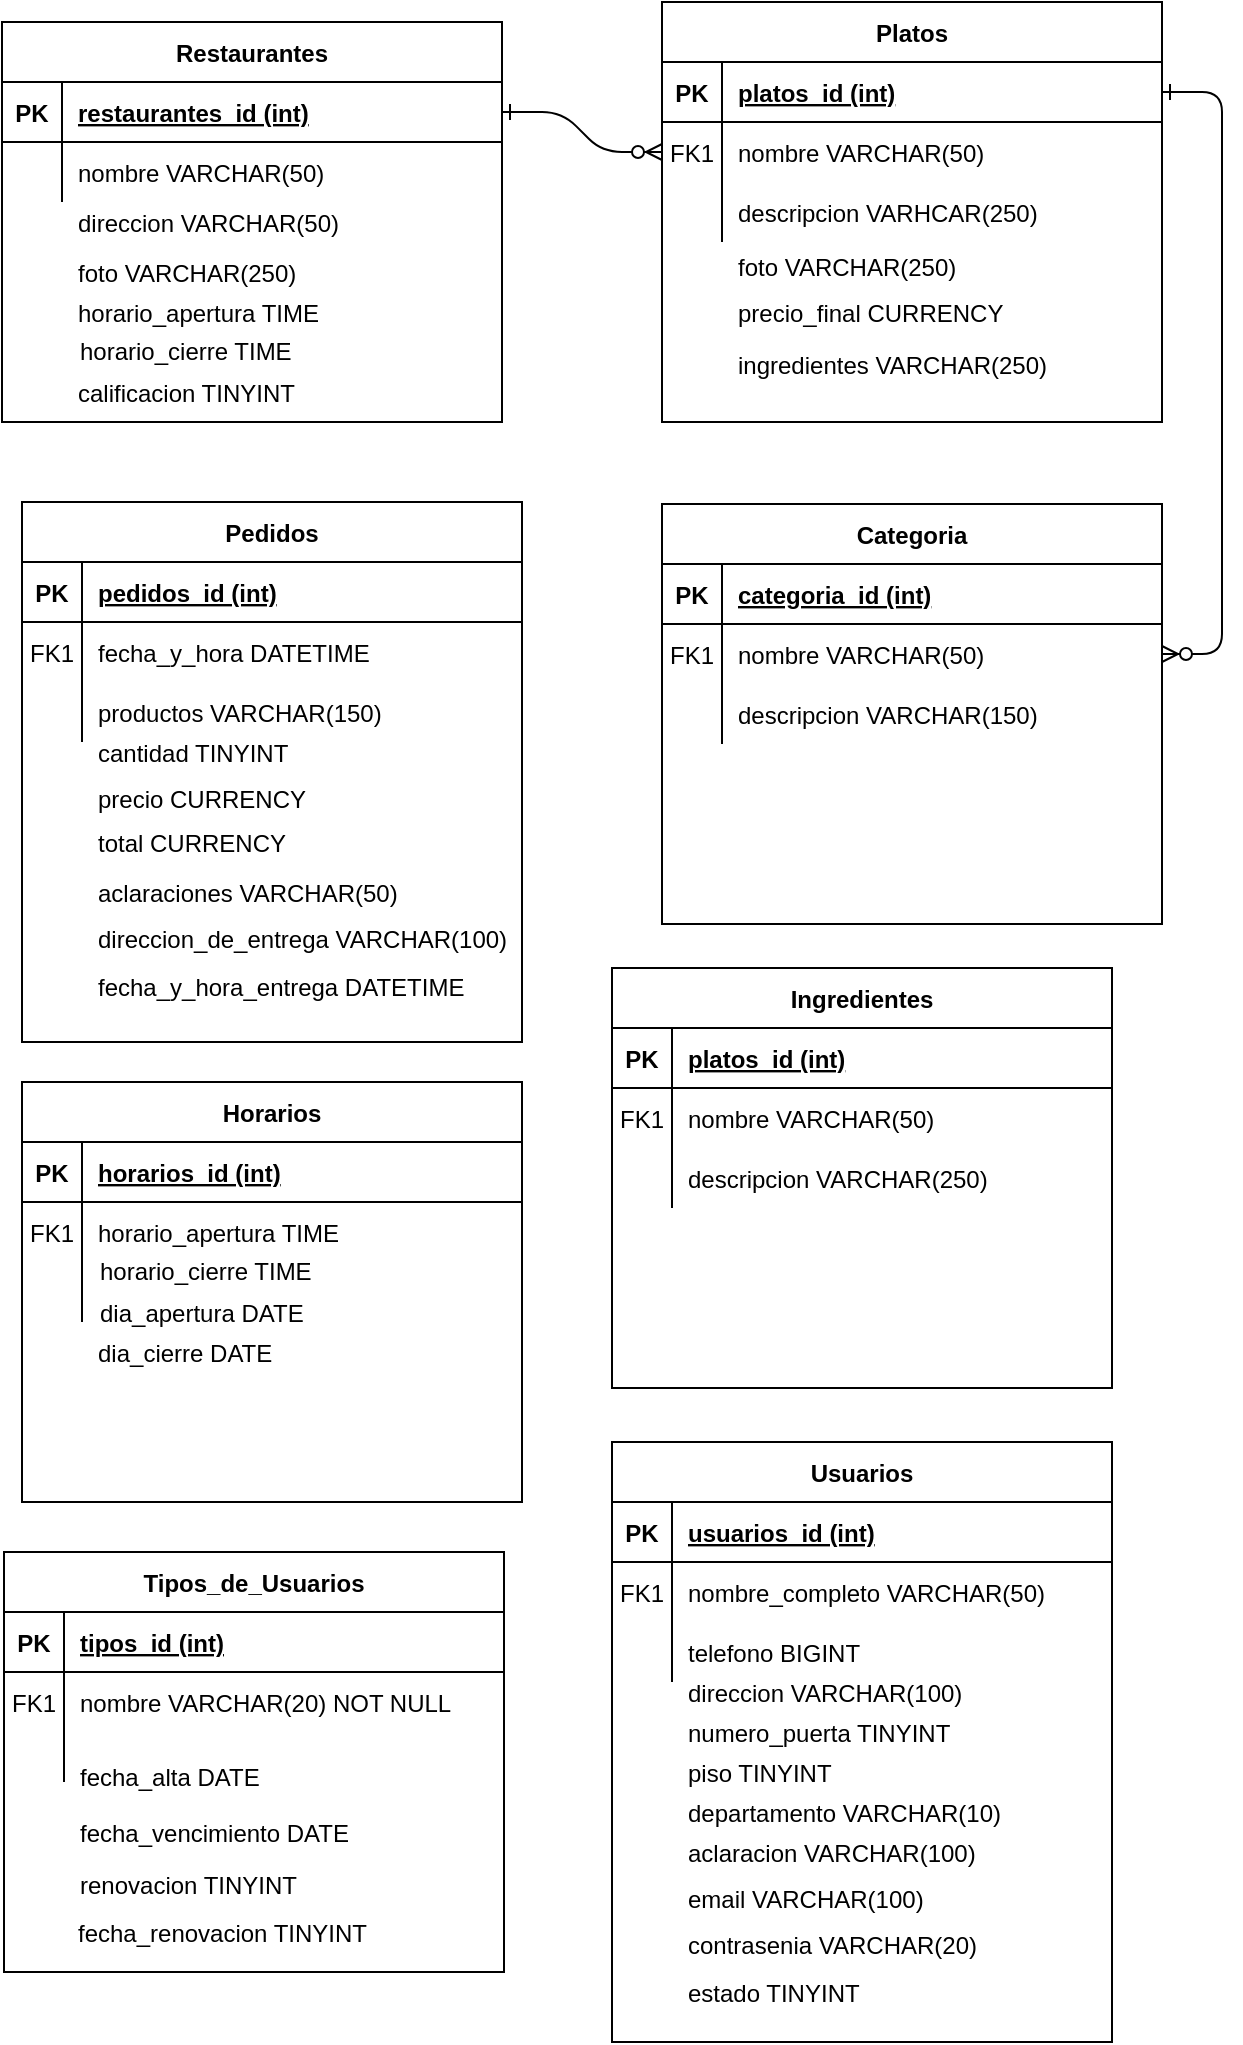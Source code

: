 <mxfile version="14.5.1" type="device"><diagram id="R2lEEEUBdFMjLlhIrx00" name="Page-1"><mxGraphModel dx="870" dy="537" grid="1" gridSize="10" guides="1" tooltips="1" connect="1" arrows="1" fold="1" page="1" pageScale="1" pageWidth="850" pageHeight="1100" math="0" shadow="0" extFonts="Permanent Marker^https://fonts.googleapis.com/css?family=Permanent+Marker"><root><mxCell id="0"/><mxCell id="1" parent="0"/><mxCell id="C-vyLk0tnHw3VtMMgP7b-1" value="" style="edgeStyle=entityRelationEdgeStyle;endArrow=ERzeroToMany;startArrow=ERone;endFill=1;startFill=0;" parent="1" source="C-vyLk0tnHw3VtMMgP7b-24" target="C-vyLk0tnHw3VtMMgP7b-6" edge="1"><mxGeometry width="100" height="100" relative="1" as="geometry"><mxPoint x="340" y="720" as="sourcePoint"/><mxPoint x="440" y="620" as="targetPoint"/></mxGeometry></mxCell><mxCell id="C-vyLk0tnHw3VtMMgP7b-12" value="" style="edgeStyle=entityRelationEdgeStyle;endArrow=ERzeroToMany;startArrow=ERone;endFill=1;startFill=0;" parent="1" source="C-vyLk0tnHw3VtMMgP7b-3" target="C-vyLk0tnHw3VtMMgP7b-17" edge="1"><mxGeometry width="100" height="100" relative="1" as="geometry"><mxPoint x="400" y="180" as="sourcePoint"/><mxPoint x="460" y="205" as="targetPoint"/></mxGeometry></mxCell><mxCell id="C-vyLk0tnHw3VtMMgP7b-2" value="Platos" style="shape=table;startSize=30;container=1;collapsible=1;childLayout=tableLayout;fixedRows=1;rowLines=0;fontStyle=1;align=center;resizeLast=1;" parent="1" vertex="1"><mxGeometry x="450" y="120" width="250" height="210" as="geometry"/></mxCell><mxCell id="C-vyLk0tnHw3VtMMgP7b-3" value="" style="shape=partialRectangle;collapsible=0;dropTarget=0;pointerEvents=0;fillColor=none;points=[[0,0.5],[1,0.5]];portConstraint=eastwest;top=0;left=0;right=0;bottom=1;" parent="C-vyLk0tnHw3VtMMgP7b-2" vertex="1"><mxGeometry y="30" width="250" height="30" as="geometry"/></mxCell><mxCell id="C-vyLk0tnHw3VtMMgP7b-4" value="PK" style="shape=partialRectangle;overflow=hidden;connectable=0;fillColor=none;top=0;left=0;bottom=0;right=0;fontStyle=1;" parent="C-vyLk0tnHw3VtMMgP7b-3" vertex="1"><mxGeometry width="30" height="30" as="geometry"/></mxCell><mxCell id="C-vyLk0tnHw3VtMMgP7b-5" value="platos_id (int)" style="shape=partialRectangle;overflow=hidden;connectable=0;fillColor=none;top=0;left=0;bottom=0;right=0;align=left;spacingLeft=6;fontStyle=5;" parent="C-vyLk0tnHw3VtMMgP7b-3" vertex="1"><mxGeometry x="30" width="220" height="30" as="geometry"/></mxCell><mxCell id="C-vyLk0tnHw3VtMMgP7b-6" value="" style="shape=partialRectangle;collapsible=0;dropTarget=0;pointerEvents=0;fillColor=none;points=[[0,0.5],[1,0.5]];portConstraint=eastwest;top=0;left=0;right=0;bottom=0;" parent="C-vyLk0tnHw3VtMMgP7b-2" vertex="1"><mxGeometry y="60" width="250" height="30" as="geometry"/></mxCell><mxCell id="C-vyLk0tnHw3VtMMgP7b-7" value="FK1" style="shape=partialRectangle;overflow=hidden;connectable=0;fillColor=none;top=0;left=0;bottom=0;right=0;" parent="C-vyLk0tnHw3VtMMgP7b-6" vertex="1"><mxGeometry width="30" height="30" as="geometry"/></mxCell><mxCell id="C-vyLk0tnHw3VtMMgP7b-8" value="nombre VARCHAR(50)" style="shape=partialRectangle;overflow=hidden;connectable=0;fillColor=none;top=0;left=0;bottom=0;right=0;align=left;spacingLeft=6;" parent="C-vyLk0tnHw3VtMMgP7b-6" vertex="1"><mxGeometry x="30" width="220" height="30" as="geometry"/></mxCell><mxCell id="C-vyLk0tnHw3VtMMgP7b-9" value="" style="shape=partialRectangle;collapsible=0;dropTarget=0;pointerEvents=0;fillColor=none;points=[[0,0.5],[1,0.5]];portConstraint=eastwest;top=0;left=0;right=0;bottom=0;" parent="C-vyLk0tnHw3VtMMgP7b-2" vertex="1"><mxGeometry y="90" width="250" height="30" as="geometry"/></mxCell><mxCell id="C-vyLk0tnHw3VtMMgP7b-10" value="" style="shape=partialRectangle;overflow=hidden;connectable=0;fillColor=none;top=0;left=0;bottom=0;right=0;" parent="C-vyLk0tnHw3VtMMgP7b-9" vertex="1"><mxGeometry width="30" height="30" as="geometry"/></mxCell><mxCell id="C-vyLk0tnHw3VtMMgP7b-11" value="descripcion VARHCAR(250)" style="shape=partialRectangle;overflow=hidden;connectable=0;fillColor=none;top=0;left=0;bottom=0;right=0;align=left;spacingLeft=6;" parent="C-vyLk0tnHw3VtMMgP7b-9" vertex="1"><mxGeometry x="30" width="220" height="30" as="geometry"/></mxCell><mxCell id="C-vyLk0tnHw3VtMMgP7b-13" value="Categoria" style="shape=table;startSize=30;container=1;collapsible=1;childLayout=tableLayout;fixedRows=1;rowLines=0;fontStyle=1;align=center;resizeLast=1;" parent="1" vertex="1"><mxGeometry x="450" y="371" width="250" height="210" as="geometry"/></mxCell><mxCell id="C-vyLk0tnHw3VtMMgP7b-14" value="" style="shape=partialRectangle;collapsible=0;dropTarget=0;pointerEvents=0;fillColor=none;points=[[0,0.5],[1,0.5]];portConstraint=eastwest;top=0;left=0;right=0;bottom=1;" parent="C-vyLk0tnHw3VtMMgP7b-13" vertex="1"><mxGeometry y="30" width="250" height="30" as="geometry"/></mxCell><mxCell id="C-vyLk0tnHw3VtMMgP7b-15" value="PK" style="shape=partialRectangle;overflow=hidden;connectable=0;fillColor=none;top=0;left=0;bottom=0;right=0;fontStyle=1;" parent="C-vyLk0tnHw3VtMMgP7b-14" vertex="1"><mxGeometry width="30" height="30" as="geometry"/></mxCell><mxCell id="C-vyLk0tnHw3VtMMgP7b-16" value="categoria_id (int)" style="shape=partialRectangle;overflow=hidden;connectable=0;fillColor=none;top=0;left=0;bottom=0;right=0;align=left;spacingLeft=6;fontStyle=5;" parent="C-vyLk0tnHw3VtMMgP7b-14" vertex="1"><mxGeometry x="30" width="220" height="30" as="geometry"/></mxCell><mxCell id="C-vyLk0tnHw3VtMMgP7b-17" value="" style="shape=partialRectangle;collapsible=0;dropTarget=0;pointerEvents=0;fillColor=none;points=[[0,0.5],[1,0.5]];portConstraint=eastwest;top=0;left=0;right=0;bottom=0;" parent="C-vyLk0tnHw3VtMMgP7b-13" vertex="1"><mxGeometry y="60" width="250" height="30" as="geometry"/></mxCell><mxCell id="C-vyLk0tnHw3VtMMgP7b-18" value="FK1" style="shape=partialRectangle;overflow=hidden;connectable=0;fillColor=none;top=0;left=0;bottom=0;right=0;" parent="C-vyLk0tnHw3VtMMgP7b-17" vertex="1"><mxGeometry width="30" height="30" as="geometry"/></mxCell><mxCell id="C-vyLk0tnHw3VtMMgP7b-19" value="nombre VARCHAR(50)" style="shape=partialRectangle;overflow=hidden;connectable=0;fillColor=none;top=0;left=0;bottom=0;right=0;align=left;spacingLeft=6;" parent="C-vyLk0tnHw3VtMMgP7b-17" vertex="1"><mxGeometry x="30" width="220" height="30" as="geometry"/></mxCell><mxCell id="C-vyLk0tnHw3VtMMgP7b-20" value="" style="shape=partialRectangle;collapsible=0;dropTarget=0;pointerEvents=0;fillColor=none;points=[[0,0.5],[1,0.5]];portConstraint=eastwest;top=0;left=0;right=0;bottom=0;" parent="C-vyLk0tnHw3VtMMgP7b-13" vertex="1"><mxGeometry y="90" width="250" height="30" as="geometry"/></mxCell><mxCell id="C-vyLk0tnHw3VtMMgP7b-21" value="" style="shape=partialRectangle;overflow=hidden;connectable=0;fillColor=none;top=0;left=0;bottom=0;right=0;" parent="C-vyLk0tnHw3VtMMgP7b-20" vertex="1"><mxGeometry width="30" height="30" as="geometry"/></mxCell><mxCell id="C-vyLk0tnHw3VtMMgP7b-22" value="descripcion VARCHAR(150)" style="shape=partialRectangle;overflow=hidden;connectable=0;fillColor=none;top=0;left=0;bottom=0;right=0;align=left;spacingLeft=6;" parent="C-vyLk0tnHw3VtMMgP7b-20" vertex="1"><mxGeometry x="30" width="220" height="30" as="geometry"/></mxCell><mxCell id="C-vyLk0tnHw3VtMMgP7b-23" value="Restaurantes" style="shape=table;startSize=30;container=1;collapsible=1;childLayout=tableLayout;fixedRows=1;rowLines=0;fontStyle=1;align=center;resizeLast=1;" parent="1" vertex="1"><mxGeometry x="120" y="130" width="250" height="200" as="geometry"/></mxCell><mxCell id="C-vyLk0tnHw3VtMMgP7b-24" value="" style="shape=partialRectangle;collapsible=0;dropTarget=0;pointerEvents=0;fillColor=none;points=[[0,0.5],[1,0.5]];portConstraint=eastwest;top=0;left=0;right=0;bottom=1;" parent="C-vyLk0tnHw3VtMMgP7b-23" vertex="1"><mxGeometry y="30" width="250" height="30" as="geometry"/></mxCell><mxCell id="C-vyLk0tnHw3VtMMgP7b-25" value="PK" style="shape=partialRectangle;overflow=hidden;connectable=0;fillColor=none;top=0;left=0;bottom=0;right=0;fontStyle=1;" parent="C-vyLk0tnHw3VtMMgP7b-24" vertex="1"><mxGeometry width="30" height="30" as="geometry"/></mxCell><mxCell id="C-vyLk0tnHw3VtMMgP7b-26" value="restaurantes_id (int)" style="shape=partialRectangle;overflow=hidden;connectable=0;fillColor=none;top=0;left=0;bottom=0;right=0;align=left;spacingLeft=6;fontStyle=5;" parent="C-vyLk0tnHw3VtMMgP7b-24" vertex="1"><mxGeometry x="30" width="220" height="30" as="geometry"/></mxCell><mxCell id="C-vyLk0tnHw3VtMMgP7b-27" value="" style="shape=partialRectangle;collapsible=0;dropTarget=0;pointerEvents=0;fillColor=none;points=[[0,0.5],[1,0.5]];portConstraint=eastwest;top=0;left=0;right=0;bottom=0;" parent="C-vyLk0tnHw3VtMMgP7b-23" vertex="1"><mxGeometry y="60" width="250" height="30" as="geometry"/></mxCell><mxCell id="C-vyLk0tnHw3VtMMgP7b-28" value="" style="shape=partialRectangle;overflow=hidden;connectable=0;fillColor=none;top=0;left=0;bottom=0;right=0;" parent="C-vyLk0tnHw3VtMMgP7b-27" vertex="1"><mxGeometry width="30" height="30" as="geometry"/></mxCell><mxCell id="C-vyLk0tnHw3VtMMgP7b-29" value="nombre VARCHAR(50)" style="shape=partialRectangle;overflow=hidden;connectable=0;fillColor=none;top=0;left=0;bottom=0;right=0;align=left;spacingLeft=6;" parent="C-vyLk0tnHw3VtMMgP7b-27" vertex="1"><mxGeometry x="30" width="220" height="30" as="geometry"/></mxCell><mxCell id="83PlPX0ELGOkBYxB2RAb-1" value="Pedidos" style="shape=table;startSize=30;container=1;collapsible=1;childLayout=tableLayout;fixedRows=1;rowLines=0;fontStyle=1;align=center;resizeLast=1;" vertex="1" parent="1"><mxGeometry x="130" y="370" width="250" height="270" as="geometry"/></mxCell><mxCell id="83PlPX0ELGOkBYxB2RAb-2" value="" style="shape=partialRectangle;collapsible=0;dropTarget=0;pointerEvents=0;fillColor=none;points=[[0,0.5],[1,0.5]];portConstraint=eastwest;top=0;left=0;right=0;bottom=1;" vertex="1" parent="83PlPX0ELGOkBYxB2RAb-1"><mxGeometry y="30" width="250" height="30" as="geometry"/></mxCell><mxCell id="83PlPX0ELGOkBYxB2RAb-3" value="PK" style="shape=partialRectangle;overflow=hidden;connectable=0;fillColor=none;top=0;left=0;bottom=0;right=0;fontStyle=1;" vertex="1" parent="83PlPX0ELGOkBYxB2RAb-2"><mxGeometry width="30" height="30" as="geometry"/></mxCell><mxCell id="83PlPX0ELGOkBYxB2RAb-4" value="pedidos_id (int)" style="shape=partialRectangle;overflow=hidden;connectable=0;fillColor=none;top=0;left=0;bottom=0;right=0;align=left;spacingLeft=6;fontStyle=5;" vertex="1" parent="83PlPX0ELGOkBYxB2RAb-2"><mxGeometry x="30" width="220" height="30" as="geometry"/></mxCell><mxCell id="83PlPX0ELGOkBYxB2RAb-5" value="" style="shape=partialRectangle;collapsible=0;dropTarget=0;pointerEvents=0;fillColor=none;points=[[0,0.5],[1,0.5]];portConstraint=eastwest;top=0;left=0;right=0;bottom=0;" vertex="1" parent="83PlPX0ELGOkBYxB2RAb-1"><mxGeometry y="60" width="250" height="30" as="geometry"/></mxCell><mxCell id="83PlPX0ELGOkBYxB2RAb-6" value="FK1" style="shape=partialRectangle;overflow=hidden;connectable=0;fillColor=none;top=0;left=0;bottom=0;right=0;" vertex="1" parent="83PlPX0ELGOkBYxB2RAb-5"><mxGeometry width="30" height="30" as="geometry"/></mxCell><mxCell id="83PlPX0ELGOkBYxB2RAb-7" value="fecha_y_hora DATETIME" style="shape=partialRectangle;overflow=hidden;connectable=0;fillColor=none;top=0;left=0;bottom=0;right=0;align=left;spacingLeft=6;" vertex="1" parent="83PlPX0ELGOkBYxB2RAb-5"><mxGeometry x="30" width="220" height="30" as="geometry"/></mxCell><mxCell id="83PlPX0ELGOkBYxB2RAb-8" value="" style="shape=partialRectangle;collapsible=0;dropTarget=0;pointerEvents=0;fillColor=none;points=[[0,0.5],[1,0.5]];portConstraint=eastwest;top=0;left=0;right=0;bottom=0;" vertex="1" parent="83PlPX0ELGOkBYxB2RAb-1"><mxGeometry y="90" width="250" height="30" as="geometry"/></mxCell><mxCell id="83PlPX0ELGOkBYxB2RAb-9" value="" style="shape=partialRectangle;overflow=hidden;connectable=0;fillColor=none;top=0;left=0;bottom=0;right=0;" vertex="1" parent="83PlPX0ELGOkBYxB2RAb-8"><mxGeometry width="30" height="30" as="geometry"/></mxCell><mxCell id="83PlPX0ELGOkBYxB2RAb-10" value="productos VARCHAR(150)" style="shape=partialRectangle;overflow=hidden;connectable=0;fillColor=none;top=0;left=0;bottom=0;right=0;align=left;spacingLeft=6;" vertex="1" parent="83PlPX0ELGOkBYxB2RAb-8"><mxGeometry x="30" width="220" height="30" as="geometry"/></mxCell><mxCell id="83PlPX0ELGOkBYxB2RAb-11" value="direccion VARCHAR(50)" style="shape=partialRectangle;overflow=hidden;connectable=0;fillColor=none;top=0;left=0;bottom=0;right=0;align=left;spacingLeft=6;" vertex="1" parent="1"><mxGeometry x="150" y="215" width="220" height="30" as="geometry"/></mxCell><mxCell id="83PlPX0ELGOkBYxB2RAb-12" value="foto VARCHAR(250)" style="shape=partialRectangle;overflow=hidden;connectable=0;fillColor=none;top=0;left=0;bottom=0;right=0;align=left;spacingLeft=6;" vertex="1" parent="1"><mxGeometry x="150" y="240" width="220" height="30" as="geometry"/></mxCell><mxCell id="83PlPX0ELGOkBYxB2RAb-13" value="horario_apertura TIME" style="shape=partialRectangle;overflow=hidden;connectable=0;fillColor=none;top=0;left=0;bottom=0;right=0;align=left;spacingLeft=6;" vertex="1" parent="1"><mxGeometry x="150" y="260" width="220" height="30" as="geometry"/></mxCell><mxCell id="83PlPX0ELGOkBYxB2RAb-14" value="calificacion TINYINT" style="shape=partialRectangle;overflow=hidden;connectable=0;fillColor=none;top=0;left=0;bottom=0;right=0;align=left;spacingLeft=6;" vertex="1" parent="1"><mxGeometry x="150" y="300" width="220" height="30" as="geometry"/></mxCell><mxCell id="83PlPX0ELGOkBYxB2RAb-15" value="foto VARCHAR(250)" style="shape=partialRectangle;overflow=hidden;connectable=0;fillColor=none;top=0;left=0;bottom=0;right=0;align=left;spacingLeft=6;" vertex="1" parent="1"><mxGeometry x="480" y="237" width="220" height="30" as="geometry"/></mxCell><mxCell id="83PlPX0ELGOkBYxB2RAb-16" value="precio_final CURRENCY" style="shape=partialRectangle;overflow=hidden;connectable=0;fillColor=none;top=0;left=0;bottom=0;right=0;align=left;spacingLeft=6;" vertex="1" parent="1"><mxGeometry x="480" y="260" width="220" height="30" as="geometry"/></mxCell><mxCell id="83PlPX0ELGOkBYxB2RAb-17" value="ingredientes VARCHAR(250)" style="shape=partialRectangle;overflow=hidden;connectable=0;fillColor=none;top=0;left=0;bottom=0;right=0;align=left;spacingLeft=6;" vertex="1" parent="1"><mxGeometry x="480" y="286" width="220" height="30" as="geometry"/></mxCell><mxCell id="83PlPX0ELGOkBYxB2RAb-18" value="cantidad TINYINT" style="shape=partialRectangle;overflow=hidden;connectable=0;fillColor=none;top=0;left=0;bottom=0;right=0;align=left;spacingLeft=6;" vertex="1" parent="1"><mxGeometry x="160" y="480" width="220" height="30" as="geometry"/></mxCell><mxCell id="83PlPX0ELGOkBYxB2RAb-19" value="precio CURRENCY" style="shape=partialRectangle;overflow=hidden;connectable=0;fillColor=none;top=0;left=0;bottom=0;right=0;align=left;spacingLeft=6;" vertex="1" parent="1"><mxGeometry x="160" y="503" width="220" height="30" as="geometry"/></mxCell><mxCell id="83PlPX0ELGOkBYxB2RAb-20" value="total CURRENCY" style="shape=partialRectangle;overflow=hidden;connectable=0;fillColor=none;top=0;left=0;bottom=0;right=0;align=left;spacingLeft=6;" vertex="1" parent="1"><mxGeometry x="160" y="525" width="220" height="30" as="geometry"/></mxCell><mxCell id="83PlPX0ELGOkBYxB2RAb-21" value="aclaraciones VARCHAR(50)" style="shape=partialRectangle;overflow=hidden;connectable=0;fillColor=none;top=0;left=0;bottom=0;right=0;align=left;spacingLeft=6;" vertex="1" parent="1"><mxGeometry x="160" y="550" width="220" height="30" as="geometry"/></mxCell><mxCell id="83PlPX0ELGOkBYxB2RAb-22" value="direccion_de_entrega VARCHAR(100)" style="shape=partialRectangle;overflow=hidden;connectable=0;fillColor=none;top=0;left=0;bottom=0;right=0;align=left;spacingLeft=6;" vertex="1" parent="1"><mxGeometry x="160" y="573" width="220" height="30" as="geometry"/></mxCell><mxCell id="83PlPX0ELGOkBYxB2RAb-23" value="fecha_y_hora_entrega DATETIME" style="shape=partialRectangle;overflow=hidden;connectable=0;fillColor=none;top=0;left=0;bottom=0;right=0;align=left;spacingLeft=6;" vertex="1" parent="1"><mxGeometry x="160" y="597" width="220" height="30" as="geometry"/></mxCell><mxCell id="83PlPX0ELGOkBYxB2RAb-24" value="Ingredientes" style="shape=table;startSize=30;container=1;collapsible=1;childLayout=tableLayout;fixedRows=1;rowLines=0;fontStyle=1;align=center;resizeLast=1;" vertex="1" parent="1"><mxGeometry x="425" y="603" width="250" height="210" as="geometry"/></mxCell><mxCell id="83PlPX0ELGOkBYxB2RAb-25" value="" style="shape=partialRectangle;collapsible=0;dropTarget=0;pointerEvents=0;fillColor=none;points=[[0,0.5],[1,0.5]];portConstraint=eastwest;top=0;left=0;right=0;bottom=1;" vertex="1" parent="83PlPX0ELGOkBYxB2RAb-24"><mxGeometry y="30" width="250" height="30" as="geometry"/></mxCell><mxCell id="83PlPX0ELGOkBYxB2RAb-26" value="PK" style="shape=partialRectangle;overflow=hidden;connectable=0;fillColor=none;top=0;left=0;bottom=0;right=0;fontStyle=1;" vertex="1" parent="83PlPX0ELGOkBYxB2RAb-25"><mxGeometry width="30" height="30" as="geometry"/></mxCell><mxCell id="83PlPX0ELGOkBYxB2RAb-27" value="platos_id (int)" style="shape=partialRectangle;overflow=hidden;connectable=0;fillColor=none;top=0;left=0;bottom=0;right=0;align=left;spacingLeft=6;fontStyle=5;" vertex="1" parent="83PlPX0ELGOkBYxB2RAb-25"><mxGeometry x="30" width="220" height="30" as="geometry"/></mxCell><mxCell id="83PlPX0ELGOkBYxB2RAb-28" value="" style="shape=partialRectangle;collapsible=0;dropTarget=0;pointerEvents=0;fillColor=none;points=[[0,0.5],[1,0.5]];portConstraint=eastwest;top=0;left=0;right=0;bottom=0;" vertex="1" parent="83PlPX0ELGOkBYxB2RAb-24"><mxGeometry y="60" width="250" height="30" as="geometry"/></mxCell><mxCell id="83PlPX0ELGOkBYxB2RAb-29" value="FK1" style="shape=partialRectangle;overflow=hidden;connectable=0;fillColor=none;top=0;left=0;bottom=0;right=0;" vertex="1" parent="83PlPX0ELGOkBYxB2RAb-28"><mxGeometry width="30" height="30" as="geometry"/></mxCell><mxCell id="83PlPX0ELGOkBYxB2RAb-30" value="nombre VARCHAR(50)" style="shape=partialRectangle;overflow=hidden;connectable=0;fillColor=none;top=0;left=0;bottom=0;right=0;align=left;spacingLeft=6;" vertex="1" parent="83PlPX0ELGOkBYxB2RAb-28"><mxGeometry x="30" width="220" height="30" as="geometry"/></mxCell><mxCell id="83PlPX0ELGOkBYxB2RAb-31" value="" style="shape=partialRectangle;collapsible=0;dropTarget=0;pointerEvents=0;fillColor=none;points=[[0,0.5],[1,0.5]];portConstraint=eastwest;top=0;left=0;right=0;bottom=0;" vertex="1" parent="83PlPX0ELGOkBYxB2RAb-24"><mxGeometry y="90" width="250" height="30" as="geometry"/></mxCell><mxCell id="83PlPX0ELGOkBYxB2RAb-32" value="" style="shape=partialRectangle;overflow=hidden;connectable=0;fillColor=none;top=0;left=0;bottom=0;right=0;" vertex="1" parent="83PlPX0ELGOkBYxB2RAb-31"><mxGeometry width="30" height="30" as="geometry"/></mxCell><mxCell id="83PlPX0ELGOkBYxB2RAb-33" value="descripcion VARCHAR(250)" style="shape=partialRectangle;overflow=hidden;connectable=0;fillColor=none;top=0;left=0;bottom=0;right=0;align=left;spacingLeft=6;" vertex="1" parent="83PlPX0ELGOkBYxB2RAb-31"><mxGeometry x="30" width="220" height="30" as="geometry"/></mxCell><mxCell id="83PlPX0ELGOkBYxB2RAb-34" value="horario_cierre TIME" style="shape=partialRectangle;overflow=hidden;connectable=0;fillColor=none;top=0;left=0;bottom=0;right=0;align=left;spacingLeft=6;" vertex="1" parent="1"><mxGeometry x="151" y="279" width="220" height="30" as="geometry"/></mxCell><mxCell id="83PlPX0ELGOkBYxB2RAb-36" value="Horarios" style="shape=table;startSize=30;container=1;collapsible=1;childLayout=tableLayout;fixedRows=1;rowLines=0;fontStyle=1;align=center;resizeLast=1;" vertex="1" parent="1"><mxGeometry x="130" y="660" width="250" height="210" as="geometry"/></mxCell><mxCell id="83PlPX0ELGOkBYxB2RAb-37" value="" style="shape=partialRectangle;collapsible=0;dropTarget=0;pointerEvents=0;fillColor=none;points=[[0,0.5],[1,0.5]];portConstraint=eastwest;top=0;left=0;right=0;bottom=1;" vertex="1" parent="83PlPX0ELGOkBYxB2RAb-36"><mxGeometry y="30" width="250" height="30" as="geometry"/></mxCell><mxCell id="83PlPX0ELGOkBYxB2RAb-38" value="PK" style="shape=partialRectangle;overflow=hidden;connectable=0;fillColor=none;top=0;left=0;bottom=0;right=0;fontStyle=1;" vertex="1" parent="83PlPX0ELGOkBYxB2RAb-37"><mxGeometry width="30" height="30" as="geometry"/></mxCell><mxCell id="83PlPX0ELGOkBYxB2RAb-39" value="horarios_id (int)" style="shape=partialRectangle;overflow=hidden;connectable=0;fillColor=none;top=0;left=0;bottom=0;right=0;align=left;spacingLeft=6;fontStyle=5;" vertex="1" parent="83PlPX0ELGOkBYxB2RAb-37"><mxGeometry x="30" width="220" height="30" as="geometry"/></mxCell><mxCell id="83PlPX0ELGOkBYxB2RAb-40" value="" style="shape=partialRectangle;collapsible=0;dropTarget=0;pointerEvents=0;fillColor=none;points=[[0,0.5],[1,0.5]];portConstraint=eastwest;top=0;left=0;right=0;bottom=0;" vertex="1" parent="83PlPX0ELGOkBYxB2RAb-36"><mxGeometry y="60" width="250" height="30" as="geometry"/></mxCell><mxCell id="83PlPX0ELGOkBYxB2RAb-41" value="FK1" style="shape=partialRectangle;overflow=hidden;connectable=0;fillColor=none;top=0;left=0;bottom=0;right=0;" vertex="1" parent="83PlPX0ELGOkBYxB2RAb-40"><mxGeometry width="30" height="30" as="geometry"/></mxCell><mxCell id="83PlPX0ELGOkBYxB2RAb-42" value="" style="shape=partialRectangle;overflow=hidden;connectable=0;fillColor=none;top=0;left=0;bottom=0;right=0;align=left;spacingLeft=6;" vertex="1" parent="83PlPX0ELGOkBYxB2RAb-40"><mxGeometry x="30" width="220" height="30" as="geometry"/></mxCell><mxCell id="83PlPX0ELGOkBYxB2RAb-43" value="" style="shape=partialRectangle;collapsible=0;dropTarget=0;pointerEvents=0;fillColor=none;points=[[0,0.5],[1,0.5]];portConstraint=eastwest;top=0;left=0;right=0;bottom=0;" vertex="1" parent="83PlPX0ELGOkBYxB2RAb-36"><mxGeometry y="90" width="250" height="30" as="geometry"/></mxCell><mxCell id="83PlPX0ELGOkBYxB2RAb-44" value="" style="shape=partialRectangle;overflow=hidden;connectable=0;fillColor=none;top=0;left=0;bottom=0;right=0;" vertex="1" parent="83PlPX0ELGOkBYxB2RAb-43"><mxGeometry width="30" height="30" as="geometry"/></mxCell><mxCell id="83PlPX0ELGOkBYxB2RAb-45" value="" style="shape=partialRectangle;overflow=hidden;connectable=0;fillColor=none;top=0;left=0;bottom=0;right=0;align=left;spacingLeft=6;" vertex="1" parent="83PlPX0ELGOkBYxB2RAb-43"><mxGeometry x="30" width="220" height="30" as="geometry"/></mxCell><mxCell id="83PlPX0ELGOkBYxB2RAb-46" value="horario_apertura TIME" style="shape=partialRectangle;overflow=hidden;connectable=0;fillColor=none;top=0;left=0;bottom=0;right=0;align=left;spacingLeft=6;" vertex="1" parent="1"><mxGeometry x="160" y="720" width="220" height="30" as="geometry"/></mxCell><mxCell id="83PlPX0ELGOkBYxB2RAb-47" value="horario_cierre TIME" style="shape=partialRectangle;overflow=hidden;connectable=0;fillColor=none;top=0;left=0;bottom=0;right=0;align=left;spacingLeft=6;" vertex="1" parent="1"><mxGeometry x="161" y="739" width="220" height="30" as="geometry"/></mxCell><mxCell id="83PlPX0ELGOkBYxB2RAb-48" value="dia_apertura DATE" style="shape=partialRectangle;overflow=hidden;connectable=0;fillColor=none;top=0;left=0;bottom=0;right=0;align=left;spacingLeft=6;" vertex="1" parent="1"><mxGeometry x="161" y="760" width="220" height="30" as="geometry"/></mxCell><mxCell id="83PlPX0ELGOkBYxB2RAb-49" value="dia_cierre DATE" style="shape=partialRectangle;overflow=hidden;connectable=0;fillColor=none;top=0;left=0;bottom=0;right=0;align=left;spacingLeft=6;" vertex="1" parent="1"><mxGeometry x="160" y="780" width="220" height="30" as="geometry"/></mxCell><mxCell id="83PlPX0ELGOkBYxB2RAb-50" value="Usuarios" style="shape=table;startSize=30;container=1;collapsible=1;childLayout=tableLayout;fixedRows=1;rowLines=0;fontStyle=1;align=center;resizeLast=1;" vertex="1" parent="1"><mxGeometry x="425" y="840" width="250" height="300" as="geometry"/></mxCell><mxCell id="83PlPX0ELGOkBYxB2RAb-51" value="" style="shape=partialRectangle;collapsible=0;dropTarget=0;pointerEvents=0;fillColor=none;points=[[0,0.5],[1,0.5]];portConstraint=eastwest;top=0;left=0;right=0;bottom=1;" vertex="1" parent="83PlPX0ELGOkBYxB2RAb-50"><mxGeometry y="30" width="250" height="30" as="geometry"/></mxCell><mxCell id="83PlPX0ELGOkBYxB2RAb-52" value="PK" style="shape=partialRectangle;overflow=hidden;connectable=0;fillColor=none;top=0;left=0;bottom=0;right=0;fontStyle=1;" vertex="1" parent="83PlPX0ELGOkBYxB2RAb-51"><mxGeometry width="30" height="30" as="geometry"/></mxCell><mxCell id="83PlPX0ELGOkBYxB2RAb-53" value="usuarios_id (int)" style="shape=partialRectangle;overflow=hidden;connectable=0;fillColor=none;top=0;left=0;bottom=0;right=0;align=left;spacingLeft=6;fontStyle=5;" vertex="1" parent="83PlPX0ELGOkBYxB2RAb-51"><mxGeometry x="30" width="220" height="30" as="geometry"/></mxCell><mxCell id="83PlPX0ELGOkBYxB2RAb-54" value="" style="shape=partialRectangle;collapsible=0;dropTarget=0;pointerEvents=0;fillColor=none;points=[[0,0.5],[1,0.5]];portConstraint=eastwest;top=0;left=0;right=0;bottom=0;" vertex="1" parent="83PlPX0ELGOkBYxB2RAb-50"><mxGeometry y="60" width="250" height="30" as="geometry"/></mxCell><mxCell id="83PlPX0ELGOkBYxB2RAb-55" value="FK1" style="shape=partialRectangle;overflow=hidden;connectable=0;fillColor=none;top=0;left=0;bottom=0;right=0;" vertex="1" parent="83PlPX0ELGOkBYxB2RAb-54"><mxGeometry width="30" height="30" as="geometry"/></mxCell><mxCell id="83PlPX0ELGOkBYxB2RAb-56" value="nombre_completo VARCHAR(50)" style="shape=partialRectangle;overflow=hidden;connectable=0;fillColor=none;top=0;left=0;bottom=0;right=0;align=left;spacingLeft=6;" vertex="1" parent="83PlPX0ELGOkBYxB2RAb-54"><mxGeometry x="30" width="220" height="30" as="geometry"/></mxCell><mxCell id="83PlPX0ELGOkBYxB2RAb-57" value="" style="shape=partialRectangle;collapsible=0;dropTarget=0;pointerEvents=0;fillColor=none;points=[[0,0.5],[1,0.5]];portConstraint=eastwest;top=0;left=0;right=0;bottom=0;" vertex="1" parent="83PlPX0ELGOkBYxB2RAb-50"><mxGeometry y="90" width="250" height="30" as="geometry"/></mxCell><mxCell id="83PlPX0ELGOkBYxB2RAb-58" value="" style="shape=partialRectangle;overflow=hidden;connectable=0;fillColor=none;top=0;left=0;bottom=0;right=0;" vertex="1" parent="83PlPX0ELGOkBYxB2RAb-57"><mxGeometry width="30" height="30" as="geometry"/></mxCell><mxCell id="83PlPX0ELGOkBYxB2RAb-59" value="telefono BIGINT" style="shape=partialRectangle;overflow=hidden;connectable=0;fillColor=none;top=0;left=0;bottom=0;right=0;align=left;spacingLeft=6;" vertex="1" parent="83PlPX0ELGOkBYxB2RAb-57"><mxGeometry x="30" width="220" height="30" as="geometry"/></mxCell><mxCell id="83PlPX0ELGOkBYxB2RAb-60" value="direccion VARCHAR(100)" style="shape=partialRectangle;overflow=hidden;connectable=0;fillColor=none;top=0;left=0;bottom=0;right=0;align=left;spacingLeft=6;" vertex="1" parent="1"><mxGeometry x="455" y="950" width="220" height="30" as="geometry"/></mxCell><mxCell id="83PlPX0ELGOkBYxB2RAb-61" value="numero_puerta TINYINT" style="shape=partialRectangle;overflow=hidden;connectable=0;fillColor=none;top=0;left=0;bottom=0;right=0;align=left;spacingLeft=6;" vertex="1" parent="1"><mxGeometry x="455" y="970" width="220" height="30" as="geometry"/></mxCell><mxCell id="83PlPX0ELGOkBYxB2RAb-62" value="piso TINYINT" style="shape=partialRectangle;overflow=hidden;connectable=0;fillColor=none;top=0;left=0;bottom=0;right=0;align=left;spacingLeft=6;" vertex="1" parent="1"><mxGeometry x="455" y="990" width="220" height="30" as="geometry"/></mxCell><mxCell id="83PlPX0ELGOkBYxB2RAb-63" value="departamento VARCHAR(10)" style="shape=partialRectangle;overflow=hidden;connectable=0;fillColor=none;top=0;left=0;bottom=0;right=0;align=left;spacingLeft=6;" vertex="1" parent="1"><mxGeometry x="455" y="1010" width="220" height="30" as="geometry"/></mxCell><mxCell id="83PlPX0ELGOkBYxB2RAb-64" value="aclaracion VARCHAR(100)" style="shape=partialRectangle;overflow=hidden;connectable=0;fillColor=none;top=0;left=0;bottom=0;right=0;align=left;spacingLeft=6;" vertex="1" parent="1"><mxGeometry x="455" y="1030" width="220" height="30" as="geometry"/></mxCell><mxCell id="83PlPX0ELGOkBYxB2RAb-65" value="email VARCHAR(100)" style="shape=partialRectangle;overflow=hidden;connectable=0;fillColor=none;top=0;left=0;bottom=0;right=0;align=left;spacingLeft=6;" vertex="1" parent="1"><mxGeometry x="455" y="1053" width="220" height="30" as="geometry"/></mxCell><mxCell id="83PlPX0ELGOkBYxB2RAb-66" value="contrasenia VARCHAR(20)" style="shape=partialRectangle;overflow=hidden;connectable=0;fillColor=none;top=0;left=0;bottom=0;right=0;align=left;spacingLeft=6;" vertex="1" parent="1"><mxGeometry x="455" y="1076" width="220" height="30" as="geometry"/></mxCell><mxCell id="83PlPX0ELGOkBYxB2RAb-68" value="Tipos_de_Usuarios" style="shape=table;startSize=30;container=1;collapsible=1;childLayout=tableLayout;fixedRows=1;rowLines=0;fontStyle=1;align=center;resizeLast=1;" vertex="1" parent="1"><mxGeometry x="121" y="895" width="250" height="210" as="geometry"/></mxCell><mxCell id="83PlPX0ELGOkBYxB2RAb-69" value="" style="shape=partialRectangle;collapsible=0;dropTarget=0;pointerEvents=0;fillColor=none;points=[[0,0.5],[1,0.5]];portConstraint=eastwest;top=0;left=0;right=0;bottom=1;" vertex="1" parent="83PlPX0ELGOkBYxB2RAb-68"><mxGeometry y="30" width="250" height="30" as="geometry"/></mxCell><mxCell id="83PlPX0ELGOkBYxB2RAb-70" value="PK" style="shape=partialRectangle;overflow=hidden;connectable=0;fillColor=none;top=0;left=0;bottom=0;right=0;fontStyle=1;" vertex="1" parent="83PlPX0ELGOkBYxB2RAb-69"><mxGeometry width="30" height="30" as="geometry"/></mxCell><mxCell id="83PlPX0ELGOkBYxB2RAb-71" value="tipos_id (int)" style="shape=partialRectangle;overflow=hidden;connectable=0;fillColor=none;top=0;left=0;bottom=0;right=0;align=left;spacingLeft=6;fontStyle=5;" vertex="1" parent="83PlPX0ELGOkBYxB2RAb-69"><mxGeometry x="30" width="220" height="30" as="geometry"/></mxCell><mxCell id="83PlPX0ELGOkBYxB2RAb-72" value="" style="shape=partialRectangle;collapsible=0;dropTarget=0;pointerEvents=0;fillColor=none;points=[[0,0.5],[1,0.5]];portConstraint=eastwest;top=0;left=0;right=0;bottom=0;" vertex="1" parent="83PlPX0ELGOkBYxB2RAb-68"><mxGeometry y="60" width="250" height="30" as="geometry"/></mxCell><mxCell id="83PlPX0ELGOkBYxB2RAb-73" value="FK1" style="shape=partialRectangle;overflow=hidden;connectable=0;fillColor=none;top=0;left=0;bottom=0;right=0;" vertex="1" parent="83PlPX0ELGOkBYxB2RAb-72"><mxGeometry width="30" height="30" as="geometry"/></mxCell><mxCell id="83PlPX0ELGOkBYxB2RAb-74" value="nombre VARCHAR(20) NOT NULL" style="shape=partialRectangle;overflow=hidden;connectable=0;fillColor=none;top=0;left=0;bottom=0;right=0;align=left;spacingLeft=6;" vertex="1" parent="83PlPX0ELGOkBYxB2RAb-72"><mxGeometry x="30" width="220" height="30" as="geometry"/></mxCell><mxCell id="83PlPX0ELGOkBYxB2RAb-75" value="" style="shape=partialRectangle;collapsible=0;dropTarget=0;pointerEvents=0;fillColor=none;points=[[0,0.5],[1,0.5]];portConstraint=eastwest;top=0;left=0;right=0;bottom=0;" vertex="1" parent="83PlPX0ELGOkBYxB2RAb-68"><mxGeometry y="90" width="250" height="25" as="geometry"/></mxCell><mxCell id="83PlPX0ELGOkBYxB2RAb-76" value="" style="shape=partialRectangle;overflow=hidden;connectable=0;fillColor=none;top=0;left=0;bottom=0;right=0;" vertex="1" parent="83PlPX0ELGOkBYxB2RAb-75"><mxGeometry width="30" height="25" as="geometry"/></mxCell><mxCell id="83PlPX0ELGOkBYxB2RAb-77" value="" style="shape=partialRectangle;overflow=hidden;connectable=0;fillColor=none;top=0;left=0;bottom=0;right=0;align=left;spacingLeft=6;" vertex="1" parent="83PlPX0ELGOkBYxB2RAb-75"><mxGeometry x="30" width="220" height="25" as="geometry"/></mxCell><mxCell id="83PlPX0ELGOkBYxB2RAb-91" value="fecha_alta DATE" style="shape=partialRectangle;overflow=hidden;connectable=0;fillColor=none;top=0;left=0;bottom=0;right=0;align=left;spacingLeft=6;" vertex="1" parent="1"><mxGeometry x="151" y="992" width="220" height="30" as="geometry"/></mxCell><mxCell id="83PlPX0ELGOkBYxB2RAb-92" value="renovacion TINYINT" style="shape=partialRectangle;overflow=hidden;connectable=0;fillColor=none;top=0;left=0;bottom=0;right=0;align=left;spacingLeft=6;" vertex="1" parent="1"><mxGeometry x="151" y="1046" width="220" height="30" as="geometry"/></mxCell><mxCell id="83PlPX0ELGOkBYxB2RAb-93" value="fecha_vencimiento DATE" style="shape=partialRectangle;overflow=hidden;connectable=0;fillColor=none;top=0;left=0;bottom=0;right=0;align=left;spacingLeft=6;" vertex="1" parent="1"><mxGeometry x="151" y="1020" width="220" height="30" as="geometry"/></mxCell><mxCell id="83PlPX0ELGOkBYxB2RAb-96" value="fecha_renovacion TINYINT" style="shape=partialRectangle;overflow=hidden;connectable=0;fillColor=none;top=0;left=0;bottom=0;right=0;align=left;spacingLeft=6;" vertex="1" parent="1"><mxGeometry x="150" y="1070" width="220" height="30" as="geometry"/></mxCell><mxCell id="83PlPX0ELGOkBYxB2RAb-97" value="estado TINYINT" style="shape=partialRectangle;overflow=hidden;connectable=0;fillColor=none;top=0;left=0;bottom=0;right=0;align=left;spacingLeft=6;" vertex="1" parent="1"><mxGeometry x="455" y="1100" width="220" height="30" as="geometry"/></mxCell></root></mxGraphModel></diagram></mxfile>